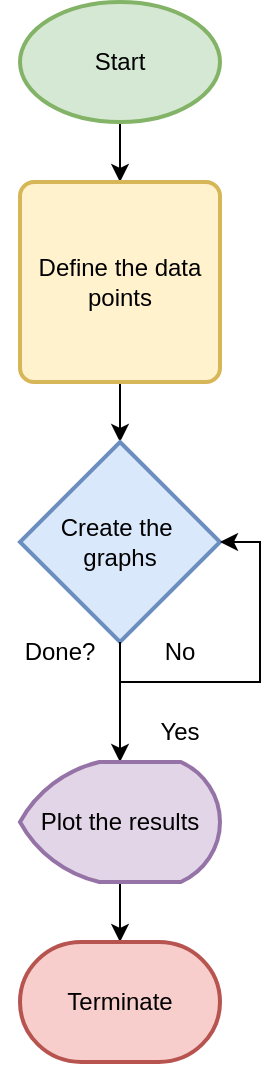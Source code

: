 <mxfile version="15.7.3" type="device"><diagram id="M1dFnBpHUtfl0c7xEsfK" name="Page-1"><mxGraphModel dx="1038" dy="641" grid="1" gridSize="10" guides="1" tooltips="1" connect="1" arrows="1" fold="1" page="1" pageScale="1" pageWidth="850" pageHeight="1100" math="0" shadow="0"><root><mxCell id="0"/><mxCell id="1" parent="0"/><mxCell id="Y5DcfQhkj6CFl0hEV0YU-3" style="edgeStyle=orthogonalEdgeStyle;rounded=0;orthogonalLoop=1;jettySize=auto;html=1;exitX=0.5;exitY=1;exitDx=0;exitDy=0;exitPerimeter=0;entryX=0.5;entryY=0;entryDx=0;entryDy=0;" edge="1" parent="1" source="Y5DcfQhkj6CFl0hEV0YU-1" target="Y5DcfQhkj6CFl0hEV0YU-2"><mxGeometry relative="1" as="geometry"/></mxCell><mxCell id="Y5DcfQhkj6CFl0hEV0YU-1" value="Start" style="strokeWidth=2;html=1;shape=mxgraph.flowchart.start_1;whiteSpace=wrap;fillColor=#d5e8d4;strokeColor=#82b366;" vertex="1" parent="1"><mxGeometry x="375" y="30" width="100" height="60" as="geometry"/></mxCell><mxCell id="Y5DcfQhkj6CFl0hEV0YU-6" style="edgeStyle=orthogonalEdgeStyle;rounded=0;orthogonalLoop=1;jettySize=auto;html=1;exitX=0.5;exitY=1;exitDx=0;exitDy=0;entryX=0.5;entryY=0;entryDx=0;entryDy=0;entryPerimeter=0;" edge="1" parent="1" source="Y5DcfQhkj6CFl0hEV0YU-2" target="Y5DcfQhkj6CFl0hEV0YU-5"><mxGeometry relative="1" as="geometry"/></mxCell><mxCell id="Y5DcfQhkj6CFl0hEV0YU-2" value="Define the data points" style="rounded=1;whiteSpace=wrap;html=1;absoluteArcSize=1;arcSize=14;strokeWidth=2;fillColor=#fff2cc;strokeColor=#d6b656;" vertex="1" parent="1"><mxGeometry x="375" y="120" width="100" height="100" as="geometry"/></mxCell><mxCell id="Y5DcfQhkj6CFl0hEV0YU-5" value="Create the&amp;nbsp;&lt;br&gt;graphs" style="strokeWidth=2;html=1;shape=mxgraph.flowchart.decision;whiteSpace=wrap;fillColor=#dae8fc;strokeColor=#6c8ebf;" vertex="1" parent="1"><mxGeometry x="375" y="250" width="100" height="100" as="geometry"/></mxCell><mxCell id="Y5DcfQhkj6CFl0hEV0YU-8" style="edgeStyle=orthogonalEdgeStyle;rounded=0;orthogonalLoop=1;jettySize=auto;html=1;exitX=0.5;exitY=1;exitDx=0;exitDy=0;exitPerimeter=0;entryX=1;entryY=0.5;entryDx=0;entryDy=0;entryPerimeter=0;" edge="1" parent="1" source="Y5DcfQhkj6CFl0hEV0YU-5" target="Y5DcfQhkj6CFl0hEV0YU-5"><mxGeometry relative="1" as="geometry"/></mxCell><mxCell id="Y5DcfQhkj6CFl0hEV0YU-10" value="Done?" style="text;html=1;strokeColor=none;fillColor=none;align=center;verticalAlign=middle;whiteSpace=wrap;rounded=0;" vertex="1" parent="1"><mxGeometry x="365" y="340" width="60" height="30" as="geometry"/></mxCell><mxCell id="Y5DcfQhkj6CFl0hEV0YU-14" style="edgeStyle=orthogonalEdgeStyle;rounded=0;orthogonalLoop=1;jettySize=auto;html=1;exitX=0;exitY=1;exitDx=0;exitDy=0;entryX=0.5;entryY=0;entryDx=0;entryDy=0;entryPerimeter=0;" edge="1" parent="1" source="Y5DcfQhkj6CFl0hEV0YU-11" target="Y5DcfQhkj6CFl0hEV0YU-12"><mxGeometry relative="1" as="geometry"/></mxCell><mxCell id="Y5DcfQhkj6CFl0hEV0YU-11" value="No" style="text;html=1;strokeColor=none;fillColor=none;align=center;verticalAlign=middle;whiteSpace=wrap;rounded=0;" vertex="1" parent="1"><mxGeometry x="425" y="340" width="60" height="30" as="geometry"/></mxCell><mxCell id="Y5DcfQhkj6CFl0hEV0YU-17" style="edgeStyle=orthogonalEdgeStyle;rounded=0;orthogonalLoop=1;jettySize=auto;html=1;exitX=0.5;exitY=1;exitDx=0;exitDy=0;exitPerimeter=0;entryX=0.5;entryY=0;entryDx=0;entryDy=0;entryPerimeter=0;" edge="1" parent="1" source="Y5DcfQhkj6CFl0hEV0YU-12" target="Y5DcfQhkj6CFl0hEV0YU-16"><mxGeometry relative="1" as="geometry"/></mxCell><mxCell id="Y5DcfQhkj6CFl0hEV0YU-12" value="Plot the results" style="strokeWidth=2;html=1;shape=mxgraph.flowchart.display;whiteSpace=wrap;fillColor=#e1d5e7;strokeColor=#9673a6;" vertex="1" parent="1"><mxGeometry x="375" y="410" width="100" height="60" as="geometry"/></mxCell><mxCell id="Y5DcfQhkj6CFl0hEV0YU-15" value="Yes" style="text;html=1;strokeColor=none;fillColor=none;align=center;verticalAlign=middle;whiteSpace=wrap;rounded=0;" vertex="1" parent="1"><mxGeometry x="425" y="380" width="60" height="30" as="geometry"/></mxCell><mxCell id="Y5DcfQhkj6CFl0hEV0YU-16" value="Terminate" style="strokeWidth=2;html=1;shape=mxgraph.flowchart.terminator;whiteSpace=wrap;fillColor=#f8cecc;strokeColor=#b85450;" vertex="1" parent="1"><mxGeometry x="375" y="500" width="100" height="60" as="geometry"/></mxCell></root></mxGraphModel></diagram></mxfile>